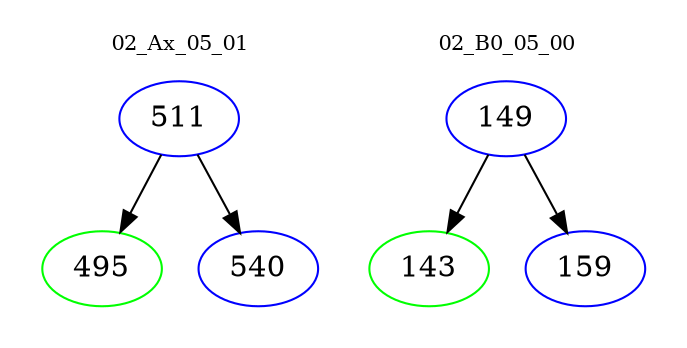 digraph{
subgraph cluster_0 {
color = white
label = "02_Ax_05_01";
fontsize=10;
T0_511 [label="511", color="blue"]
T0_511 -> T0_495 [color="black"]
T0_495 [label="495", color="green"]
T0_511 -> T0_540 [color="black"]
T0_540 [label="540", color="blue"]
}
subgraph cluster_1 {
color = white
label = "02_B0_05_00";
fontsize=10;
T1_149 [label="149", color="blue"]
T1_149 -> T1_143 [color="black"]
T1_143 [label="143", color="green"]
T1_149 -> T1_159 [color="black"]
T1_159 [label="159", color="blue"]
}
}

